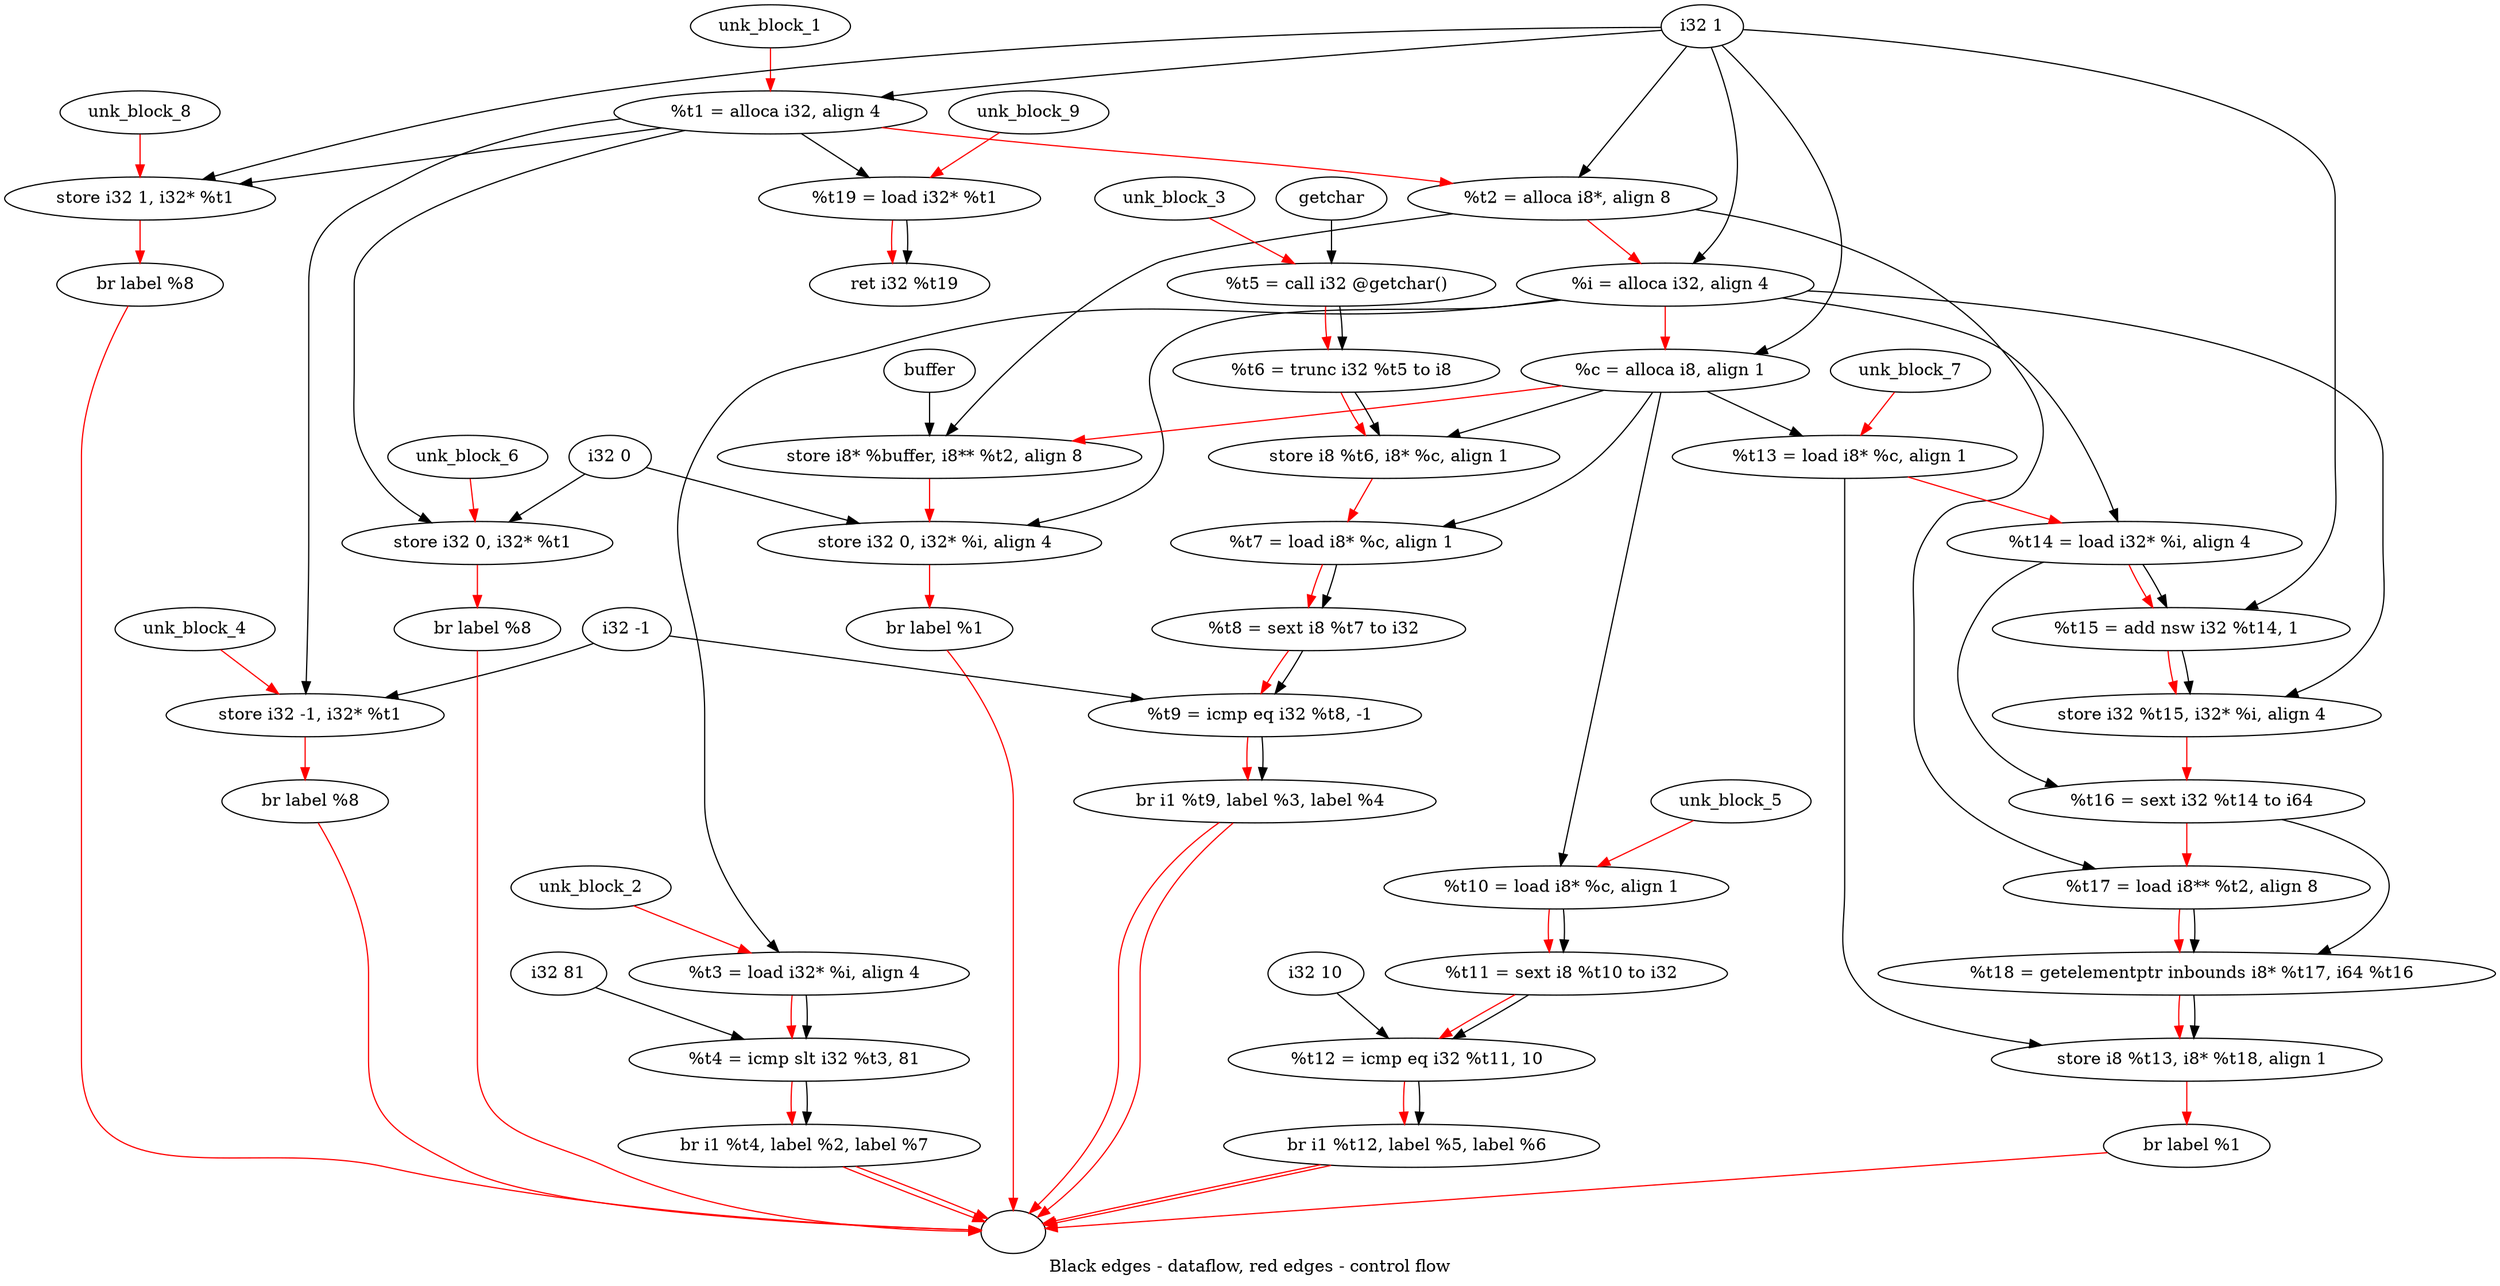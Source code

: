 digraph G {
compound=true
label="Black edges - dataflow, red edges - control flow"
"t1" [label="  %t1 = alloca i32, align 4"]
"t2" [label="  %t2 = alloca i8*, align 8"]
"i" [label="  %i = alloca i32, align 4"]
"c" [label="  %c = alloca i8, align 1"]
"_1" [label="  store i8* %buffer, i8** %t2, align 8"]
"_2" [label="  store i32 0, i32* %i, align 4"]
"_3" [label="  br label %1"]
"unk_block_1" -> "t1"[color=red]
"i32 1" -> "t1"
"t1" -> "t2"[color=red weight=2]
"i32 1" -> "t2"
"t2" -> "i"[color=red weight=2]
"i32 1" -> "i"
"i" -> "c"[color=red weight=2]
"i32 1" -> "c"
"c" -> "_1"[color=red weight=2]
"buffer" -> "_1"
"t2" -> "_1"
"_1" -> "_2"[color=red weight=2]
"i32 0" -> "_2"
"i" -> "_2"
"_2" -> "_3"[color=red weight=2]
"_3" -> ""[color=red]

"t3" [label="  %t3 = load i32* %i, align 4"]
"t4" [label="  %t4 = icmp slt i32 %t3, 81"]
"_4" [label="  br i1 %t4, label %2, label %7"]
"unk_block_2" -> "t3"[color=red]
"i" -> "t3"
"t3" -> "t4"[color=red weight=2]
"t3" -> "t4"
"i32 81" -> "t4"
"t4" -> "_4"[color=red weight=2]
"t4" -> "_4"
"_4" -> ""[color=red]
"_4" -> ""[color=red]

"t5" [label="  %t5 = call i32 @getchar()"]
"t6" [label="  %t6 = trunc i32 %t5 to i8"]
"_5" [label="  store i8 %t6, i8* %c, align 1"]
"t7" [label="  %t7 = load i8* %c, align 1"]
"t8" [label="  %t8 = sext i8 %t7 to i32"]
"t9" [label="  %t9 = icmp eq i32 %t8, -1"]
"_6" [label="  br i1 %t9, label %3, label %4"]
"unk_block_3" -> "t5"[color=red]
"getchar" -> "t5"
"t5" -> "t6"[color=red weight=2]
"t5" -> "t6"
"t6" -> "_5"[color=red weight=2]
"t6" -> "_5"
"c" -> "_5"
"_5" -> "t7"[color=red weight=2]
"c" -> "t7"
"t7" -> "t8"[color=red weight=2]
"t7" -> "t8"
"t8" -> "t9"[color=red weight=2]
"t8" -> "t9"
"i32 -1" -> "t9"
"t9" -> "_6"[color=red weight=2]
"t9" -> "_6"
"_6" -> ""[color=red]
"_6" -> ""[color=red]

"_7" [label="  store i32 -1, i32* %t1"]
"_8" [label="  br label %8"]
"unk_block_4" -> "_7"[color=red]
"i32 -1" -> "_7"
"t1" -> "_7"
"_7" -> "_8"[color=red weight=2]
"_8" -> ""[color=red]

"t10" [label="  %t10 = load i8* %c, align 1"]
"t11" [label="  %t11 = sext i8 %t10 to i32"]
"t12" [label="  %t12 = icmp eq i32 %t11, 10"]
"_9" [label="  br i1 %t12, label %5, label %6"]
"unk_block_5" -> "t10"[color=red]
"c" -> "t10"
"t10" -> "t11"[color=red weight=2]
"t10" -> "t11"
"t11" -> "t12"[color=red weight=2]
"t11" -> "t12"
"i32 10" -> "t12"
"t12" -> "_9"[color=red weight=2]
"t12" -> "_9"
"_9" -> ""[color=red]
"_9" -> ""[color=red]

"_10" [label="  store i32 0, i32* %t1"]
"_11" [label="  br label %8"]
"unk_block_6" -> "_10"[color=red]
"i32 0" -> "_10"
"t1" -> "_10"
"_10" -> "_11"[color=red weight=2]
"_11" -> ""[color=red]

"t13" [label="  %t13 = load i8* %c, align 1"]
"t14" [label="  %t14 = load i32* %i, align 4"]
"t15" [label="  %t15 = add nsw i32 %t14, 1"]
"_12" [label="  store i32 %t15, i32* %i, align 4"]
"t16" [label="  %t16 = sext i32 %t14 to i64"]
"t17" [label="  %t17 = load i8** %t2, align 8"]
"t18" [label="  %t18 = getelementptr inbounds i8* %t17, i64 %t16"]
"_13" [label="  store i8 %t13, i8* %t18, align 1"]
"_14" [label="  br label %1"]
"unk_block_7" -> "t13"[color=red]
"c" -> "t13"
"t13" -> "t14"[color=red weight=2]
"i" -> "t14"
"t14" -> "t15"[color=red weight=2]
"t14" -> "t15"
"i32 1" -> "t15"
"t15" -> "_12"[color=red weight=2]
"t15" -> "_12"
"i" -> "_12"
"_12" -> "t16"[color=red weight=2]
"t14" -> "t16"
"t16" -> "t17"[color=red weight=2]
"t2" -> "t17"
"t17" -> "t18"[color=red weight=2]
"t17" -> "t18"
"t16" -> "t18"
"t18" -> "_13"[color=red weight=2]
"t13" -> "_13"
"t18" -> "_13"
"_13" -> "_14"[color=red weight=2]
"_14" -> ""[color=red]

"_15" [label="  store i32 1, i32* %t1"]
"_16" [label="  br label %8"]
"unk_block_8" -> "_15"[color=red]
"i32 1" -> "_15"
"t1" -> "_15"
"_15" -> "_16"[color=red weight=2]
"_16" -> ""[color=red]

"t19" [label="  %t19 = load i32* %t1"]
"_17" [label="  ret i32 %t19"]
"unk_block_9" -> "t19"[color=red]
"t1" -> "t19"
"t19" -> "_17"[color=red weight=2]
"t19" -> "_17"

}
